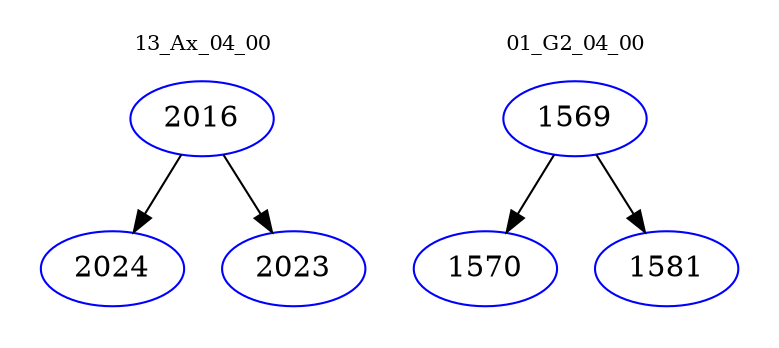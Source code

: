 digraph{
subgraph cluster_0 {
color = white
label = "13_Ax_04_00";
fontsize=10;
T0_2016 [label="2016", color="blue"]
T0_2016 -> T0_2024 [color="black"]
T0_2024 [label="2024", color="blue"]
T0_2016 -> T0_2023 [color="black"]
T0_2023 [label="2023", color="blue"]
}
subgraph cluster_1 {
color = white
label = "01_G2_04_00";
fontsize=10;
T1_1569 [label="1569", color="blue"]
T1_1569 -> T1_1570 [color="black"]
T1_1570 [label="1570", color="blue"]
T1_1569 -> T1_1581 [color="black"]
T1_1581 [label="1581", color="blue"]
}
}
